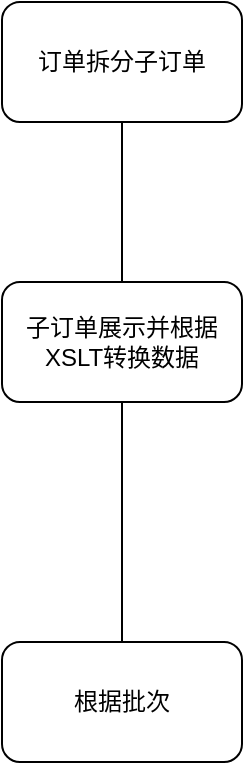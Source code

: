 <mxfile version="10.6.3" type="github"><diagram id="ukNrxMnA_JvTEP7zGl8l" name="Page-1"><mxGraphModel dx="1394" dy="764" grid="1" gridSize="10" guides="1" tooltips="1" connect="1" arrows="1" fold="1" page="1" pageScale="1" pageWidth="827" pageHeight="1169" math="0" shadow="0"><root><mxCell id="0"/><mxCell id="1" parent="0"/><mxCell id="HiFuZ-3mjrtn4exVeKEC-6" value="" style="edgeStyle=orthogonalEdgeStyle;rounded=0;orthogonalLoop=1;jettySize=auto;html=1;endArrow=none;endFill=0;" edge="1" parent="1" source="HiFuZ-3mjrtn4exVeKEC-1" target="HiFuZ-3mjrtn4exVeKEC-5"><mxGeometry relative="1" as="geometry"/></mxCell><mxCell id="HiFuZ-3mjrtn4exVeKEC-1" value="订单拆分子订单&lt;br&gt;" style="rounded=1;whiteSpace=wrap;html=1;fillColor=#ffffff;" vertex="1" parent="1"><mxGeometry x="100" y="70" width="120" height="60" as="geometry"/></mxCell><mxCell id="HiFuZ-3mjrtn4exVeKEC-5" value="子订单展示并根据XSLT转换数据&lt;br&gt;" style="rounded=1;whiteSpace=wrap;html=1;fillColor=#ffffff;" vertex="1" parent="1"><mxGeometry x="100" y="210" width="120" height="60" as="geometry"/></mxCell><mxCell id="HiFuZ-3mjrtn4exVeKEC-7" value="根据批次" style="rounded=1;whiteSpace=wrap;html=1;fillColor=#ffffff;" vertex="1" parent="1"><mxGeometry x="100" y="390" width="120" height="60" as="geometry"/></mxCell><mxCell id="HiFuZ-3mjrtn4exVeKEC-8" value="" style="endArrow=none;html=1;entryX=0.5;entryY=1;entryDx=0;entryDy=0;exitX=0.5;exitY=0;exitDx=0;exitDy=0;" edge="1" parent="1" source="HiFuZ-3mjrtn4exVeKEC-7" target="HiFuZ-3mjrtn4exVeKEC-5"><mxGeometry width="50" height="50" relative="1" as="geometry"><mxPoint x="130" y="350" as="sourcePoint"/><mxPoint x="180" y="300" as="targetPoint"/></mxGeometry></mxCell></root></mxGraphModel></diagram></mxfile>
